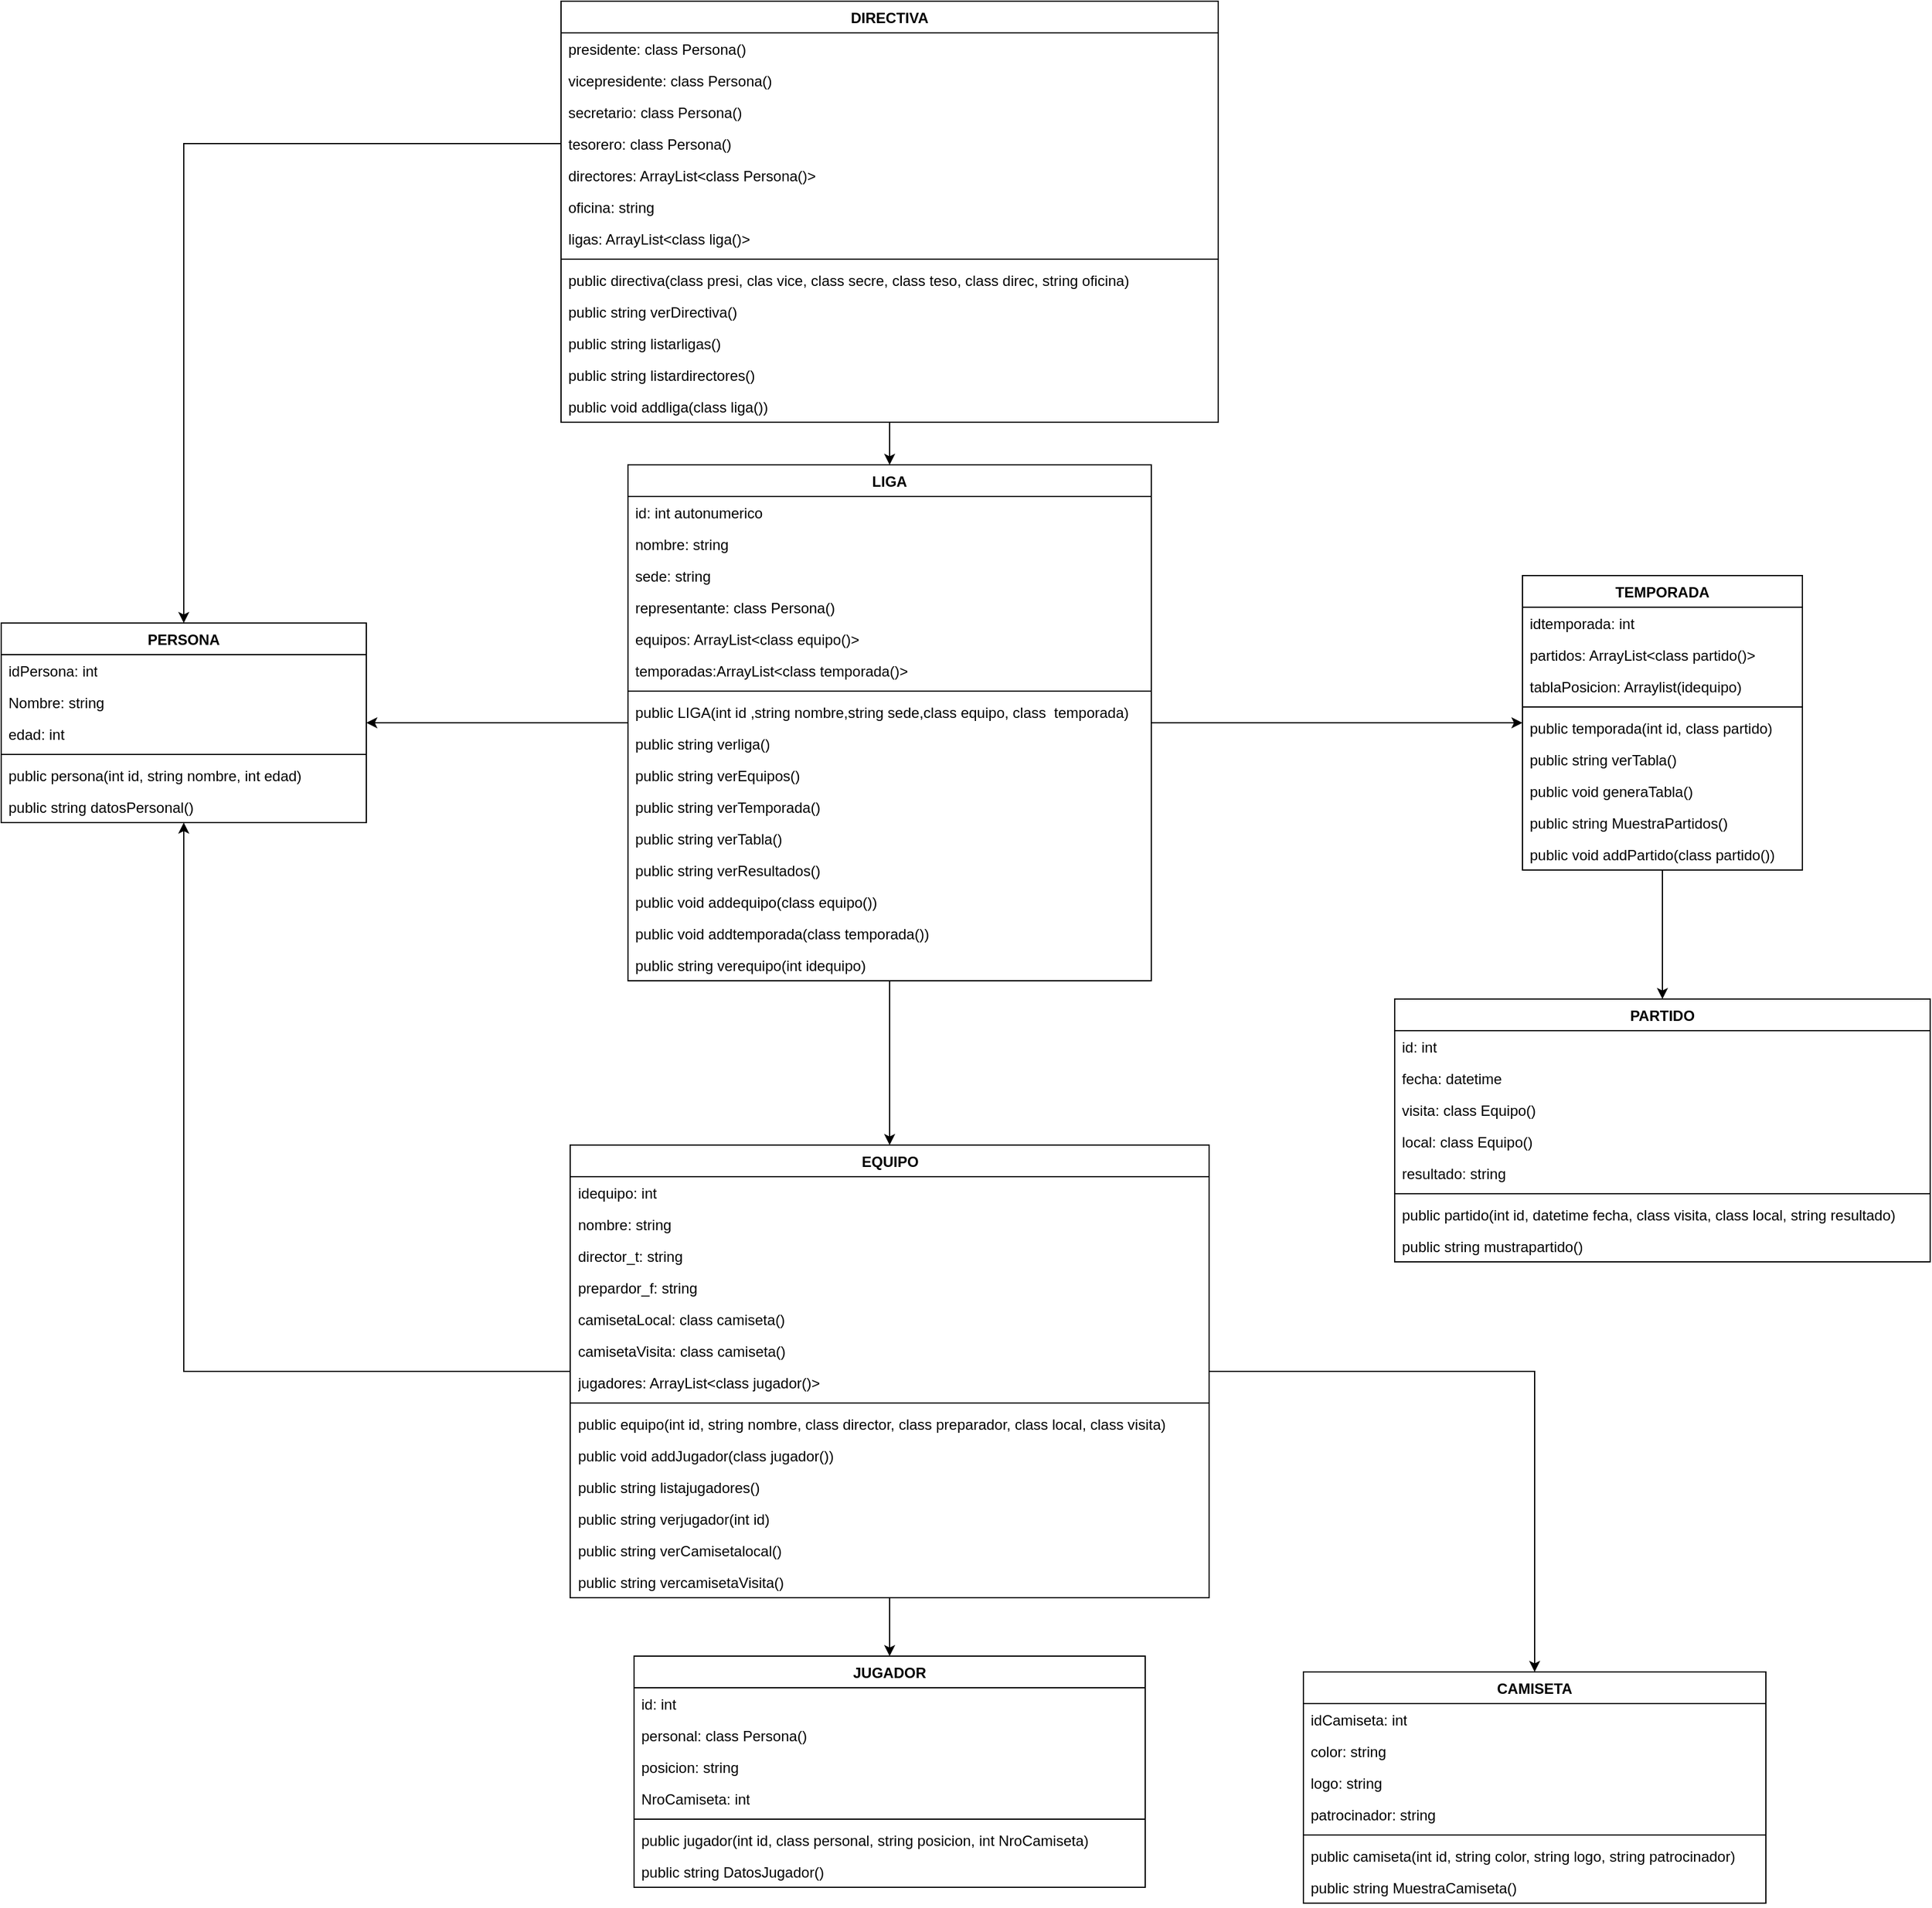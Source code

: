 <mxfile version="21.6.5" type="device">
  <diagram id="C5RBs43oDa-KdzZeNtuy" name="Page-1">
    <mxGraphModel dx="2413" dy="2013" grid="1" gridSize="10" guides="1" tooltips="1" connect="1" arrows="1" fold="1" page="1" pageScale="1" pageWidth="827" pageHeight="1169" math="0" shadow="0">
      <root>
        <mxCell id="WIyWlLk6GJQsqaUBKTNV-0" />
        <mxCell id="WIyWlLk6GJQsqaUBKTNV-1" parent="WIyWlLk6GJQsqaUBKTNV-0" />
        <mxCell id="kteswNH0aKylGy--Jg0I-69" style="edgeStyle=orthogonalEdgeStyle;rounded=0;orthogonalLoop=1;jettySize=auto;html=1;" edge="1" parent="WIyWlLk6GJQsqaUBKTNV-1" source="g4kuk4ZRhJEryeZevEUA-1" target="g4kuk4ZRhJEryeZevEUA-5">
          <mxGeometry relative="1" as="geometry" />
        </mxCell>
        <mxCell id="g4kuk4ZRhJEryeZevEUA-1" value="DIRECTIVA" style="swimlane;fontStyle=1;align=center;verticalAlign=top;childLayout=stackLayout;horizontal=1;startSize=26;horizontalStack=0;resizeParent=1;resizeParentMax=0;resizeLast=0;collapsible=1;marginBottom=0;whiteSpace=wrap;html=1;" parent="WIyWlLk6GJQsqaUBKTNV-1" vertex="1">
          <mxGeometry x="-210" y="-120" width="540" height="346" as="geometry" />
        </mxCell>
        <mxCell id="g4kuk4ZRhJEryeZevEUA-2" value="presidente: class Persona()" style="text;strokeColor=none;fillColor=none;align=left;verticalAlign=top;spacingLeft=4;spacingRight=4;overflow=hidden;rotatable=0;points=[[0,0.5],[1,0.5]];portConstraint=eastwest;whiteSpace=wrap;html=1;" parent="g4kuk4ZRhJEryeZevEUA-1" vertex="1">
          <mxGeometry y="26" width="540" height="26" as="geometry" />
        </mxCell>
        <mxCell id="kteswNH0aKylGy--Jg0I-1" value="vicepresidente: class Persona()" style="text;strokeColor=none;fillColor=none;align=left;verticalAlign=top;spacingLeft=4;spacingRight=4;overflow=hidden;rotatable=0;points=[[0,0.5],[1,0.5]];portConstraint=eastwest;whiteSpace=wrap;html=1;" vertex="1" parent="g4kuk4ZRhJEryeZevEUA-1">
          <mxGeometry y="52" width="540" height="26" as="geometry" />
        </mxCell>
        <mxCell id="kteswNH0aKylGy--Jg0I-2" value="secretario: class Persona()" style="text;strokeColor=none;fillColor=none;align=left;verticalAlign=top;spacingLeft=4;spacingRight=4;overflow=hidden;rotatable=0;points=[[0,0.5],[1,0.5]];portConstraint=eastwest;whiteSpace=wrap;html=1;" vertex="1" parent="g4kuk4ZRhJEryeZevEUA-1">
          <mxGeometry y="78" width="540" height="26" as="geometry" />
        </mxCell>
        <mxCell id="kteswNH0aKylGy--Jg0I-3" value="tesorero: class Persona()" style="text;strokeColor=none;fillColor=none;align=left;verticalAlign=top;spacingLeft=4;spacingRight=4;overflow=hidden;rotatable=0;points=[[0,0.5],[1,0.5]];portConstraint=eastwest;whiteSpace=wrap;html=1;" vertex="1" parent="g4kuk4ZRhJEryeZevEUA-1">
          <mxGeometry y="104" width="540" height="26" as="geometry" />
        </mxCell>
        <mxCell id="kteswNH0aKylGy--Jg0I-4" value="directores: ArrayList&amp;lt;class Persona()&amp;gt;" style="text;strokeColor=none;fillColor=none;align=left;verticalAlign=top;spacingLeft=4;spacingRight=4;overflow=hidden;rotatable=0;points=[[0,0.5],[1,0.5]];portConstraint=eastwest;whiteSpace=wrap;html=1;" vertex="1" parent="g4kuk4ZRhJEryeZevEUA-1">
          <mxGeometry y="130" width="540" height="26" as="geometry" />
        </mxCell>
        <mxCell id="kteswNH0aKylGy--Jg0I-5" value="oficina: string" style="text;strokeColor=none;fillColor=none;align=left;verticalAlign=top;spacingLeft=4;spacingRight=4;overflow=hidden;rotatable=0;points=[[0,0.5],[1,0.5]];portConstraint=eastwest;whiteSpace=wrap;html=1;" vertex="1" parent="g4kuk4ZRhJEryeZevEUA-1">
          <mxGeometry y="156" width="540" height="26" as="geometry" />
        </mxCell>
        <mxCell id="kteswNH0aKylGy--Jg0I-68" value="ligas: ArrayList&amp;lt;class liga()&amp;gt;" style="text;strokeColor=none;fillColor=none;align=left;verticalAlign=top;spacingLeft=4;spacingRight=4;overflow=hidden;rotatable=0;points=[[0,0.5],[1,0.5]];portConstraint=eastwest;whiteSpace=wrap;html=1;" vertex="1" parent="g4kuk4ZRhJEryeZevEUA-1">
          <mxGeometry y="182" width="540" height="26" as="geometry" />
        </mxCell>
        <mxCell id="g4kuk4ZRhJEryeZevEUA-3" value="" style="line;strokeWidth=1;fillColor=none;align=left;verticalAlign=middle;spacingTop=-1;spacingLeft=3;spacingRight=3;rotatable=0;labelPosition=right;points=[];portConstraint=eastwest;strokeColor=inherit;" parent="g4kuk4ZRhJEryeZevEUA-1" vertex="1">
          <mxGeometry y="208" width="540" height="8" as="geometry" />
        </mxCell>
        <mxCell id="g4kuk4ZRhJEryeZevEUA-4" value="public directiva(class presi, clas vice, class secre, class teso, class direc, string oficina)" style="text;strokeColor=none;fillColor=none;align=left;verticalAlign=top;spacingLeft=4;spacingRight=4;overflow=hidden;rotatable=0;points=[[0,0.5],[1,0.5]];portConstraint=eastwest;whiteSpace=wrap;html=1;" parent="g4kuk4ZRhJEryeZevEUA-1" vertex="1">
          <mxGeometry y="216" width="540" height="26" as="geometry" />
        </mxCell>
        <mxCell id="kteswNH0aKylGy--Jg0I-80" value="public string verDirectiva()" style="text;strokeColor=none;fillColor=none;align=left;verticalAlign=top;spacingLeft=4;spacingRight=4;overflow=hidden;rotatable=0;points=[[0,0.5],[1,0.5]];portConstraint=eastwest;whiteSpace=wrap;html=1;" vertex="1" parent="g4kuk4ZRhJEryeZevEUA-1">
          <mxGeometry y="242" width="540" height="26" as="geometry" />
        </mxCell>
        <mxCell id="kteswNH0aKylGy--Jg0I-81" value="public string listarligas()" style="text;strokeColor=none;fillColor=none;align=left;verticalAlign=top;spacingLeft=4;spacingRight=4;overflow=hidden;rotatable=0;points=[[0,0.5],[1,0.5]];portConstraint=eastwest;whiteSpace=wrap;html=1;" vertex="1" parent="g4kuk4ZRhJEryeZevEUA-1">
          <mxGeometry y="268" width="540" height="26" as="geometry" />
        </mxCell>
        <mxCell id="kteswNH0aKylGy--Jg0I-82" value="public string listardirectores()" style="text;strokeColor=none;fillColor=none;align=left;verticalAlign=top;spacingLeft=4;spacingRight=4;overflow=hidden;rotatable=0;points=[[0,0.5],[1,0.5]];portConstraint=eastwest;whiteSpace=wrap;html=1;" vertex="1" parent="g4kuk4ZRhJEryeZevEUA-1">
          <mxGeometry y="294" width="540" height="26" as="geometry" />
        </mxCell>
        <mxCell id="kteswNH0aKylGy--Jg0I-83" value="public void addliga(class liga())" style="text;strokeColor=none;fillColor=none;align=left;verticalAlign=top;spacingLeft=4;spacingRight=4;overflow=hidden;rotatable=0;points=[[0,0.5],[1,0.5]];portConstraint=eastwest;whiteSpace=wrap;html=1;" vertex="1" parent="g4kuk4ZRhJEryeZevEUA-1">
          <mxGeometry y="320" width="540" height="26" as="geometry" />
        </mxCell>
        <mxCell id="kteswNH0aKylGy--Jg0I-70" style="edgeStyle=orthogonalEdgeStyle;rounded=0;orthogonalLoop=1;jettySize=auto;html=1;" edge="1" parent="WIyWlLk6GJQsqaUBKTNV-1" source="g4kuk4ZRhJEryeZevEUA-5" target="kteswNH0aKylGy--Jg0I-15">
          <mxGeometry relative="1" as="geometry" />
        </mxCell>
        <mxCell id="kteswNH0aKylGy--Jg0I-72" style="edgeStyle=orthogonalEdgeStyle;rounded=0;orthogonalLoop=1;jettySize=auto;html=1;" edge="1" parent="WIyWlLk6GJQsqaUBKTNV-1" source="g4kuk4ZRhJEryeZevEUA-5" target="kteswNH0aKylGy--Jg0I-6">
          <mxGeometry relative="1" as="geometry" />
        </mxCell>
        <mxCell id="kteswNH0aKylGy--Jg0I-74" style="edgeStyle=orthogonalEdgeStyle;rounded=0;orthogonalLoop=1;jettySize=auto;html=1;" edge="1" parent="WIyWlLk6GJQsqaUBKTNV-1" source="g4kuk4ZRhJEryeZevEUA-5" target="kteswNH0aKylGy--Jg0I-30">
          <mxGeometry relative="1" as="geometry" />
        </mxCell>
        <mxCell id="g4kuk4ZRhJEryeZevEUA-5" value="LIGA" style="swimlane;fontStyle=1;align=center;verticalAlign=top;childLayout=stackLayout;horizontal=1;startSize=26;horizontalStack=0;resizeParent=1;resizeParentMax=0;resizeLast=0;collapsible=1;marginBottom=0;whiteSpace=wrap;html=1;" parent="WIyWlLk6GJQsqaUBKTNV-1" vertex="1">
          <mxGeometry x="-155" y="261" width="430" height="424" as="geometry" />
        </mxCell>
        <mxCell id="g4kuk4ZRhJEryeZevEUA-6" value="id: int autonumerico" style="text;strokeColor=none;fillColor=none;align=left;verticalAlign=top;spacingLeft=4;spacingRight=4;overflow=hidden;rotatable=0;points=[[0,0.5],[1,0.5]];portConstraint=eastwest;whiteSpace=wrap;html=1;" parent="g4kuk4ZRhJEryeZevEUA-5" vertex="1">
          <mxGeometry y="26" width="430" height="26" as="geometry" />
        </mxCell>
        <mxCell id="g4kuk4ZRhJEryeZevEUA-9" value="nombre: string" style="text;strokeColor=none;fillColor=none;align=left;verticalAlign=top;spacingLeft=4;spacingRight=4;overflow=hidden;rotatable=0;points=[[0,0.5],[1,0.5]];portConstraint=eastwest;whiteSpace=wrap;html=1;" parent="g4kuk4ZRhJEryeZevEUA-5" vertex="1">
          <mxGeometry y="52" width="430" height="26" as="geometry" />
        </mxCell>
        <mxCell id="g4kuk4ZRhJEryeZevEUA-10" value="sede: string" style="text;strokeColor=none;fillColor=none;align=left;verticalAlign=top;spacingLeft=4;spacingRight=4;overflow=hidden;rotatable=0;points=[[0,0.5],[1,0.5]];portConstraint=eastwest;whiteSpace=wrap;html=1;" parent="g4kuk4ZRhJEryeZevEUA-5" vertex="1">
          <mxGeometry y="78" width="430" height="26" as="geometry" />
        </mxCell>
        <mxCell id="kteswNH0aKylGy--Jg0I-67" value="representante: class Persona()" style="text;strokeColor=none;fillColor=none;align=left;verticalAlign=top;spacingLeft=4;spacingRight=4;overflow=hidden;rotatable=0;points=[[0,0.5],[1,0.5]];portConstraint=eastwest;whiteSpace=wrap;html=1;" vertex="1" parent="g4kuk4ZRhJEryeZevEUA-5">
          <mxGeometry y="104" width="430" height="26" as="geometry" />
        </mxCell>
        <mxCell id="g4kuk4ZRhJEryeZevEUA-12" value="equipos: ArrayList&amp;lt;class equipo()&amp;gt;" style="text;strokeColor=none;fillColor=none;align=left;verticalAlign=top;spacingLeft=4;spacingRight=4;overflow=hidden;rotatable=0;points=[[0,0.5],[1,0.5]];portConstraint=eastwest;whiteSpace=wrap;html=1;" parent="g4kuk4ZRhJEryeZevEUA-5" vertex="1">
          <mxGeometry y="130" width="430" height="26" as="geometry" />
        </mxCell>
        <mxCell id="g4kuk4ZRhJEryeZevEUA-13" value="temporadas:ArrayList&amp;lt;class temporada()&amp;gt;" style="text;strokeColor=none;fillColor=none;align=left;verticalAlign=top;spacingLeft=4;spacingRight=4;overflow=hidden;rotatable=0;points=[[0,0.5],[1,0.5]];portConstraint=eastwest;whiteSpace=wrap;html=1;" parent="g4kuk4ZRhJEryeZevEUA-5" vertex="1">
          <mxGeometry y="156" width="430" height="26" as="geometry" />
        </mxCell>
        <mxCell id="g4kuk4ZRhJEryeZevEUA-7" value="" style="line;strokeWidth=1;fillColor=none;align=left;verticalAlign=middle;spacingTop=-1;spacingLeft=3;spacingRight=3;rotatable=0;labelPosition=right;points=[];portConstraint=eastwest;strokeColor=inherit;" parent="g4kuk4ZRhJEryeZevEUA-5" vertex="1">
          <mxGeometry y="182" width="430" height="8" as="geometry" />
        </mxCell>
        <mxCell id="g4kuk4ZRhJEryeZevEUA-8" value="public LIGA(int id ,string nombre,string sede,class equipo, class&amp;nbsp; temporada)" style="text;strokeColor=none;fillColor=none;align=left;verticalAlign=top;spacingLeft=4;spacingRight=4;overflow=hidden;rotatable=0;points=[[0,0.5],[1,0.5]];portConstraint=eastwest;whiteSpace=wrap;html=1;" parent="g4kuk4ZRhJEryeZevEUA-5" vertex="1">
          <mxGeometry y="190" width="430" height="26" as="geometry" />
        </mxCell>
        <mxCell id="kteswNH0aKylGy--Jg0I-51" value="public string verliga()" style="text;strokeColor=none;fillColor=none;align=left;verticalAlign=top;spacingLeft=4;spacingRight=4;overflow=hidden;rotatable=0;points=[[0,0.5],[1,0.5]];portConstraint=eastwest;whiteSpace=wrap;html=1;" vertex="1" parent="g4kuk4ZRhJEryeZevEUA-5">
          <mxGeometry y="216" width="430" height="26" as="geometry" />
        </mxCell>
        <mxCell id="kteswNH0aKylGy--Jg0I-52" value="public string verEquipos()" style="text;strokeColor=none;fillColor=none;align=left;verticalAlign=top;spacingLeft=4;spacingRight=4;overflow=hidden;rotatable=0;points=[[0,0.5],[1,0.5]];portConstraint=eastwest;whiteSpace=wrap;html=1;" vertex="1" parent="g4kuk4ZRhJEryeZevEUA-5">
          <mxGeometry y="242" width="430" height="26" as="geometry" />
        </mxCell>
        <mxCell id="kteswNH0aKylGy--Jg0I-53" value="public string verTemporada()" style="text;strokeColor=none;fillColor=none;align=left;verticalAlign=top;spacingLeft=4;spacingRight=4;overflow=hidden;rotatable=0;points=[[0,0.5],[1,0.5]];portConstraint=eastwest;whiteSpace=wrap;html=1;" vertex="1" parent="g4kuk4ZRhJEryeZevEUA-5">
          <mxGeometry y="268" width="430" height="26" as="geometry" />
        </mxCell>
        <mxCell id="kteswNH0aKylGy--Jg0I-54" value="public string verTabla()" style="text;strokeColor=none;fillColor=none;align=left;verticalAlign=top;spacingLeft=4;spacingRight=4;overflow=hidden;rotatable=0;points=[[0,0.5],[1,0.5]];portConstraint=eastwest;whiteSpace=wrap;html=1;" vertex="1" parent="g4kuk4ZRhJEryeZevEUA-5">
          <mxGeometry y="294" width="430" height="26" as="geometry" />
        </mxCell>
        <mxCell id="kteswNH0aKylGy--Jg0I-55" value="public string verResultados()" style="text;strokeColor=none;fillColor=none;align=left;verticalAlign=top;spacingLeft=4;spacingRight=4;overflow=hidden;rotatable=0;points=[[0,0.5],[1,0.5]];portConstraint=eastwest;whiteSpace=wrap;html=1;" vertex="1" parent="g4kuk4ZRhJEryeZevEUA-5">
          <mxGeometry y="320" width="430" height="26" as="geometry" />
        </mxCell>
        <mxCell id="kteswNH0aKylGy--Jg0I-84" value="public void addequipo(class equipo())" style="text;strokeColor=none;fillColor=none;align=left;verticalAlign=top;spacingLeft=4;spacingRight=4;overflow=hidden;rotatable=0;points=[[0,0.5],[1,0.5]];portConstraint=eastwest;whiteSpace=wrap;html=1;" vertex="1" parent="g4kuk4ZRhJEryeZevEUA-5">
          <mxGeometry y="346" width="430" height="26" as="geometry" />
        </mxCell>
        <mxCell id="kteswNH0aKylGy--Jg0I-85" value="public void addtemporada(class temporada())" style="text;strokeColor=none;fillColor=none;align=left;verticalAlign=top;spacingLeft=4;spacingRight=4;overflow=hidden;rotatable=0;points=[[0,0.5],[1,0.5]];portConstraint=eastwest;whiteSpace=wrap;html=1;" vertex="1" parent="g4kuk4ZRhJEryeZevEUA-5">
          <mxGeometry y="372" width="430" height="26" as="geometry" />
        </mxCell>
        <mxCell id="kteswNH0aKylGy--Jg0I-86" value="public string verequipo(int idequipo)" style="text;strokeColor=none;fillColor=none;align=left;verticalAlign=top;spacingLeft=4;spacingRight=4;overflow=hidden;rotatable=0;points=[[0,0.5],[1,0.5]];portConstraint=eastwest;whiteSpace=wrap;html=1;" vertex="1" parent="g4kuk4ZRhJEryeZevEUA-5">
          <mxGeometry y="398" width="430" height="26" as="geometry" />
        </mxCell>
        <mxCell id="kteswNH0aKylGy--Jg0I-75" style="edgeStyle=orthogonalEdgeStyle;rounded=0;orthogonalLoop=1;jettySize=auto;html=1;" edge="1" parent="WIyWlLk6GJQsqaUBKTNV-1" source="kteswNH0aKylGy--Jg0I-6" target="kteswNH0aKylGy--Jg0I-30">
          <mxGeometry relative="1" as="geometry" />
        </mxCell>
        <mxCell id="kteswNH0aKylGy--Jg0I-76" style="edgeStyle=orthogonalEdgeStyle;rounded=0;orthogonalLoop=1;jettySize=auto;html=1;" edge="1" parent="WIyWlLk6GJQsqaUBKTNV-1" source="kteswNH0aKylGy--Jg0I-6" target="kteswNH0aKylGy--Jg0I-26">
          <mxGeometry relative="1" as="geometry" />
        </mxCell>
        <mxCell id="kteswNH0aKylGy--Jg0I-77" style="edgeStyle=orthogonalEdgeStyle;rounded=0;orthogonalLoop=1;jettySize=auto;html=1;" edge="1" parent="WIyWlLk6GJQsqaUBKTNV-1" source="kteswNH0aKylGy--Jg0I-6" target="kteswNH0aKylGy--Jg0I-40">
          <mxGeometry relative="1" as="geometry" />
        </mxCell>
        <mxCell id="kteswNH0aKylGy--Jg0I-6" value="EQUIPO" style="swimlane;fontStyle=1;align=center;verticalAlign=top;childLayout=stackLayout;horizontal=1;startSize=26;horizontalStack=0;resizeParent=1;resizeParentMax=0;resizeLast=0;collapsible=1;marginBottom=0;whiteSpace=wrap;html=1;" vertex="1" parent="WIyWlLk6GJQsqaUBKTNV-1">
          <mxGeometry x="-202.5" y="820" width="525" height="372" as="geometry" />
        </mxCell>
        <mxCell id="kteswNH0aKylGy--Jg0I-19" value="idequipo: int" style="text;strokeColor=none;fillColor=none;align=left;verticalAlign=top;spacingLeft=4;spacingRight=4;overflow=hidden;rotatable=0;points=[[0,0.5],[1,0.5]];portConstraint=eastwest;whiteSpace=wrap;html=1;" vertex="1" parent="kteswNH0aKylGy--Jg0I-6">
          <mxGeometry y="26" width="525" height="26" as="geometry" />
        </mxCell>
        <mxCell id="kteswNH0aKylGy--Jg0I-7" value="nombre: string" style="text;strokeColor=none;fillColor=none;align=left;verticalAlign=top;spacingLeft=4;spacingRight=4;overflow=hidden;rotatable=0;points=[[0,0.5],[1,0.5]];portConstraint=eastwest;whiteSpace=wrap;html=1;" vertex="1" parent="kteswNH0aKylGy--Jg0I-6">
          <mxGeometry y="52" width="525" height="26" as="geometry" />
        </mxCell>
        <mxCell id="kteswNH0aKylGy--Jg0I-10" value="director_t: string" style="text;strokeColor=none;fillColor=none;align=left;verticalAlign=top;spacingLeft=4;spacingRight=4;overflow=hidden;rotatable=0;points=[[0,0.5],[1,0.5]];portConstraint=eastwest;whiteSpace=wrap;html=1;" vertex="1" parent="kteswNH0aKylGy--Jg0I-6">
          <mxGeometry y="78" width="525" height="26" as="geometry" />
        </mxCell>
        <mxCell id="kteswNH0aKylGy--Jg0I-11" value="prepardor_f: string" style="text;strokeColor=none;fillColor=none;align=left;verticalAlign=top;spacingLeft=4;spacingRight=4;overflow=hidden;rotatable=0;points=[[0,0.5],[1,0.5]];portConstraint=eastwest;whiteSpace=wrap;html=1;" vertex="1" parent="kteswNH0aKylGy--Jg0I-6">
          <mxGeometry y="104" width="525" height="26" as="geometry" />
        </mxCell>
        <mxCell id="kteswNH0aKylGy--Jg0I-12" value="camisetaLocal: class camiseta()" style="text;strokeColor=none;fillColor=none;align=left;verticalAlign=top;spacingLeft=4;spacingRight=4;overflow=hidden;rotatable=0;points=[[0,0.5],[1,0.5]];portConstraint=eastwest;whiteSpace=wrap;html=1;" vertex="1" parent="kteswNH0aKylGy--Jg0I-6">
          <mxGeometry y="130" width="525" height="26" as="geometry" />
        </mxCell>
        <mxCell id="kteswNH0aKylGy--Jg0I-66" value="camisetaVisita: class camiseta()" style="text;strokeColor=none;fillColor=none;align=left;verticalAlign=top;spacingLeft=4;spacingRight=4;overflow=hidden;rotatable=0;points=[[0,0.5],[1,0.5]];portConstraint=eastwest;whiteSpace=wrap;html=1;" vertex="1" parent="kteswNH0aKylGy--Jg0I-6">
          <mxGeometry y="156" width="525" height="26" as="geometry" />
        </mxCell>
        <mxCell id="kteswNH0aKylGy--Jg0I-14" value="jugadores: ArrayList&amp;lt;class jugador()&amp;gt;" style="text;strokeColor=none;fillColor=none;align=left;verticalAlign=top;spacingLeft=4;spacingRight=4;overflow=hidden;rotatable=0;points=[[0,0.5],[1,0.5]];portConstraint=eastwest;whiteSpace=wrap;html=1;" vertex="1" parent="kteswNH0aKylGy--Jg0I-6">
          <mxGeometry y="182" width="525" height="26" as="geometry" />
        </mxCell>
        <mxCell id="kteswNH0aKylGy--Jg0I-8" value="" style="line;strokeWidth=1;fillColor=none;align=left;verticalAlign=middle;spacingTop=-1;spacingLeft=3;spacingRight=3;rotatable=0;labelPosition=right;points=[];portConstraint=eastwest;strokeColor=inherit;" vertex="1" parent="kteswNH0aKylGy--Jg0I-6">
          <mxGeometry y="208" width="525" height="8" as="geometry" />
        </mxCell>
        <mxCell id="kteswNH0aKylGy--Jg0I-9" value="public equipo(int id, string nombre, class director, class preparador, class local, class visita)" style="text;strokeColor=none;fillColor=none;align=left;verticalAlign=top;spacingLeft=4;spacingRight=4;overflow=hidden;rotatable=0;points=[[0,0.5],[1,0.5]];portConstraint=eastwest;whiteSpace=wrap;html=1;" vertex="1" parent="kteswNH0aKylGy--Jg0I-6">
          <mxGeometry y="216" width="525" height="26" as="geometry" />
        </mxCell>
        <mxCell id="kteswNH0aKylGy--Jg0I-78" value="public void addJugador(class jugador())" style="text;strokeColor=none;fillColor=none;align=left;verticalAlign=top;spacingLeft=4;spacingRight=4;overflow=hidden;rotatable=0;points=[[0,0.5],[1,0.5]];portConstraint=eastwest;whiteSpace=wrap;html=1;" vertex="1" parent="kteswNH0aKylGy--Jg0I-6">
          <mxGeometry y="242" width="525" height="26" as="geometry" />
        </mxCell>
        <mxCell id="kteswNH0aKylGy--Jg0I-79" value="public string listajugadores()" style="text;strokeColor=none;fillColor=none;align=left;verticalAlign=top;spacingLeft=4;spacingRight=4;overflow=hidden;rotatable=0;points=[[0,0.5],[1,0.5]];portConstraint=eastwest;whiteSpace=wrap;html=1;" vertex="1" parent="kteswNH0aKylGy--Jg0I-6">
          <mxGeometry y="268" width="525" height="26" as="geometry" />
        </mxCell>
        <mxCell id="kteswNH0aKylGy--Jg0I-87" value="public string verjugador(int id)" style="text;strokeColor=none;fillColor=none;align=left;verticalAlign=top;spacingLeft=4;spacingRight=4;overflow=hidden;rotatable=0;points=[[0,0.5],[1,0.5]];portConstraint=eastwest;whiteSpace=wrap;html=1;" vertex="1" parent="kteswNH0aKylGy--Jg0I-6">
          <mxGeometry y="294" width="525" height="26" as="geometry" />
        </mxCell>
        <mxCell id="kteswNH0aKylGy--Jg0I-90" value="public string verCamisetalocal()" style="text;strokeColor=none;fillColor=none;align=left;verticalAlign=top;spacingLeft=4;spacingRight=4;overflow=hidden;rotatable=0;points=[[0,0.5],[1,0.5]];portConstraint=eastwest;whiteSpace=wrap;html=1;" vertex="1" parent="kteswNH0aKylGy--Jg0I-6">
          <mxGeometry y="320" width="525" height="26" as="geometry" />
        </mxCell>
        <mxCell id="kteswNH0aKylGy--Jg0I-91" value="public string vercamisetaVisita()" style="text;strokeColor=none;fillColor=none;align=left;verticalAlign=top;spacingLeft=4;spacingRight=4;overflow=hidden;rotatable=0;points=[[0,0.5],[1,0.5]];portConstraint=eastwest;whiteSpace=wrap;html=1;" vertex="1" parent="kteswNH0aKylGy--Jg0I-6">
          <mxGeometry y="346" width="525" height="26" as="geometry" />
        </mxCell>
        <mxCell id="kteswNH0aKylGy--Jg0I-71" style="edgeStyle=orthogonalEdgeStyle;rounded=0;orthogonalLoop=1;jettySize=auto;html=1;" edge="1" parent="WIyWlLk6GJQsqaUBKTNV-1" source="kteswNH0aKylGy--Jg0I-15" target="kteswNH0aKylGy--Jg0I-22">
          <mxGeometry relative="1" as="geometry" />
        </mxCell>
        <mxCell id="kteswNH0aKylGy--Jg0I-15" value="TEMPORADA" style="swimlane;fontStyle=1;align=center;verticalAlign=top;childLayout=stackLayout;horizontal=1;startSize=26;horizontalStack=0;resizeParent=1;resizeParentMax=0;resizeLast=0;collapsible=1;marginBottom=0;whiteSpace=wrap;html=1;" vertex="1" parent="WIyWlLk6GJQsqaUBKTNV-1">
          <mxGeometry x="580" y="352" width="230" height="242" as="geometry" />
        </mxCell>
        <mxCell id="kteswNH0aKylGy--Jg0I-16" value="idtemporada: int" style="text;strokeColor=none;fillColor=none;align=left;verticalAlign=top;spacingLeft=4;spacingRight=4;overflow=hidden;rotatable=0;points=[[0,0.5],[1,0.5]];portConstraint=eastwest;whiteSpace=wrap;html=1;" vertex="1" parent="kteswNH0aKylGy--Jg0I-15">
          <mxGeometry y="26" width="230" height="26" as="geometry" />
        </mxCell>
        <mxCell id="kteswNH0aKylGy--Jg0I-20" value="partidos: ArrayList&amp;lt;class partido()&amp;gt;" style="text;strokeColor=none;fillColor=none;align=left;verticalAlign=top;spacingLeft=4;spacingRight=4;overflow=hidden;rotatable=0;points=[[0,0.5],[1,0.5]];portConstraint=eastwest;whiteSpace=wrap;html=1;" vertex="1" parent="kteswNH0aKylGy--Jg0I-15">
          <mxGeometry y="52" width="230" height="26" as="geometry" />
        </mxCell>
        <mxCell id="kteswNH0aKylGy--Jg0I-21" value="tablaPosicion: Arraylist(idequipo)" style="text;strokeColor=none;fillColor=none;align=left;verticalAlign=top;spacingLeft=4;spacingRight=4;overflow=hidden;rotatable=0;points=[[0,0.5],[1,0.5]];portConstraint=eastwest;whiteSpace=wrap;html=1;" vertex="1" parent="kteswNH0aKylGy--Jg0I-15">
          <mxGeometry y="78" width="230" height="26" as="geometry" />
        </mxCell>
        <mxCell id="kteswNH0aKylGy--Jg0I-17" value="" style="line;strokeWidth=1;fillColor=none;align=left;verticalAlign=middle;spacingTop=-1;spacingLeft=3;spacingRight=3;rotatable=0;labelPosition=right;points=[];portConstraint=eastwest;strokeColor=inherit;" vertex="1" parent="kteswNH0aKylGy--Jg0I-15">
          <mxGeometry y="104" width="230" height="8" as="geometry" />
        </mxCell>
        <mxCell id="kteswNH0aKylGy--Jg0I-62" value="public temporada(int id, class partido)" style="text;strokeColor=none;fillColor=none;align=left;verticalAlign=top;spacingLeft=4;spacingRight=4;overflow=hidden;rotatable=0;points=[[0,0.5],[1,0.5]];portConstraint=eastwest;whiteSpace=wrap;html=1;" vertex="1" parent="kteswNH0aKylGy--Jg0I-15">
          <mxGeometry y="112" width="230" height="26" as="geometry" />
        </mxCell>
        <mxCell id="kteswNH0aKylGy--Jg0I-18" value="public string verTabla()" style="text;strokeColor=none;fillColor=none;align=left;verticalAlign=top;spacingLeft=4;spacingRight=4;overflow=hidden;rotatable=0;points=[[0,0.5],[1,0.5]];portConstraint=eastwest;whiteSpace=wrap;html=1;" vertex="1" parent="kteswNH0aKylGy--Jg0I-15">
          <mxGeometry y="138" width="230" height="26" as="geometry" />
        </mxCell>
        <mxCell id="kteswNH0aKylGy--Jg0I-61" value="public void generaTabla()" style="text;strokeColor=none;fillColor=none;align=left;verticalAlign=top;spacingLeft=4;spacingRight=4;overflow=hidden;rotatable=0;points=[[0,0.5],[1,0.5]];portConstraint=eastwest;whiteSpace=wrap;html=1;" vertex="1" parent="kteswNH0aKylGy--Jg0I-15">
          <mxGeometry y="164" width="230" height="26" as="geometry" />
        </mxCell>
        <mxCell id="kteswNH0aKylGy--Jg0I-93" value="public string MuestraPartidos()" style="text;strokeColor=none;fillColor=none;align=left;verticalAlign=top;spacingLeft=4;spacingRight=4;overflow=hidden;rotatable=0;points=[[0,0.5],[1,0.5]];portConstraint=eastwest;whiteSpace=wrap;html=1;" vertex="1" parent="kteswNH0aKylGy--Jg0I-15">
          <mxGeometry y="190" width="230" height="26" as="geometry" />
        </mxCell>
        <mxCell id="kteswNH0aKylGy--Jg0I-94" value="public void addPartido(class partido())" style="text;strokeColor=none;fillColor=none;align=left;verticalAlign=top;spacingLeft=4;spacingRight=4;overflow=hidden;rotatable=0;points=[[0,0.5],[1,0.5]];portConstraint=eastwest;whiteSpace=wrap;html=1;" vertex="1" parent="kteswNH0aKylGy--Jg0I-15">
          <mxGeometry y="216" width="230" height="26" as="geometry" />
        </mxCell>
        <mxCell id="kteswNH0aKylGy--Jg0I-22" value="PARTIDO" style="swimlane;fontStyle=1;align=center;verticalAlign=top;childLayout=stackLayout;horizontal=1;startSize=26;horizontalStack=0;resizeParent=1;resizeParentMax=0;resizeLast=0;collapsible=1;marginBottom=0;whiteSpace=wrap;html=1;" vertex="1" parent="WIyWlLk6GJQsqaUBKTNV-1">
          <mxGeometry x="475" y="700" width="440" height="216" as="geometry" />
        </mxCell>
        <mxCell id="kteswNH0aKylGy--Jg0I-23" value="id: int" style="text;strokeColor=none;fillColor=none;align=left;verticalAlign=top;spacingLeft=4;spacingRight=4;overflow=hidden;rotatable=0;points=[[0,0.5],[1,0.5]];portConstraint=eastwest;whiteSpace=wrap;html=1;" vertex="1" parent="kteswNH0aKylGy--Jg0I-22">
          <mxGeometry y="26" width="440" height="26" as="geometry" />
        </mxCell>
        <mxCell id="kteswNH0aKylGy--Jg0I-47" value="fecha: datetime" style="text;strokeColor=none;fillColor=none;align=left;verticalAlign=top;spacingLeft=4;spacingRight=4;overflow=hidden;rotatable=0;points=[[0,0.5],[1,0.5]];portConstraint=eastwest;whiteSpace=wrap;html=1;" vertex="1" parent="kteswNH0aKylGy--Jg0I-22">
          <mxGeometry y="52" width="440" height="26" as="geometry" />
        </mxCell>
        <mxCell id="kteswNH0aKylGy--Jg0I-48" value="visita: class Equipo()" style="text;strokeColor=none;fillColor=none;align=left;verticalAlign=top;spacingLeft=4;spacingRight=4;overflow=hidden;rotatable=0;points=[[0,0.5],[1,0.5]];portConstraint=eastwest;whiteSpace=wrap;html=1;" vertex="1" parent="kteswNH0aKylGy--Jg0I-22">
          <mxGeometry y="78" width="440" height="26" as="geometry" />
        </mxCell>
        <mxCell id="kteswNH0aKylGy--Jg0I-49" value="local: class Equipo()" style="text;strokeColor=none;fillColor=none;align=left;verticalAlign=top;spacingLeft=4;spacingRight=4;overflow=hidden;rotatable=0;points=[[0,0.5],[1,0.5]];portConstraint=eastwest;whiteSpace=wrap;html=1;" vertex="1" parent="kteswNH0aKylGy--Jg0I-22">
          <mxGeometry y="104" width="440" height="26" as="geometry" />
        </mxCell>
        <mxCell id="kteswNH0aKylGy--Jg0I-50" value="resultado: string" style="text;strokeColor=none;fillColor=none;align=left;verticalAlign=top;spacingLeft=4;spacingRight=4;overflow=hidden;rotatable=0;points=[[0,0.5],[1,0.5]];portConstraint=eastwest;whiteSpace=wrap;html=1;" vertex="1" parent="kteswNH0aKylGy--Jg0I-22">
          <mxGeometry y="130" width="440" height="26" as="geometry" />
        </mxCell>
        <mxCell id="kteswNH0aKylGy--Jg0I-24" value="" style="line;strokeWidth=1;fillColor=none;align=left;verticalAlign=middle;spacingTop=-1;spacingLeft=3;spacingRight=3;rotatable=0;labelPosition=right;points=[];portConstraint=eastwest;strokeColor=inherit;" vertex="1" parent="kteswNH0aKylGy--Jg0I-22">
          <mxGeometry y="156" width="440" height="8" as="geometry" />
        </mxCell>
        <mxCell id="kteswNH0aKylGy--Jg0I-25" value="public partido(int id, datetime fecha, class visita, class local, string resultado)" style="text;strokeColor=none;fillColor=none;align=left;verticalAlign=top;spacingLeft=4;spacingRight=4;overflow=hidden;rotatable=0;points=[[0,0.5],[1,0.5]];portConstraint=eastwest;whiteSpace=wrap;html=1;" vertex="1" parent="kteswNH0aKylGy--Jg0I-22">
          <mxGeometry y="164" width="440" height="26" as="geometry" />
        </mxCell>
        <mxCell id="kteswNH0aKylGy--Jg0I-92" value="public string mustrapartido()" style="text;strokeColor=none;fillColor=none;align=left;verticalAlign=top;spacingLeft=4;spacingRight=4;overflow=hidden;rotatable=0;points=[[0,0.5],[1,0.5]];portConstraint=eastwest;whiteSpace=wrap;html=1;" vertex="1" parent="kteswNH0aKylGy--Jg0I-22">
          <mxGeometry y="190" width="440" height="26" as="geometry" />
        </mxCell>
        <mxCell id="kteswNH0aKylGy--Jg0I-26" value="CAMISETA" style="swimlane;fontStyle=1;align=center;verticalAlign=top;childLayout=stackLayout;horizontal=1;startSize=26;horizontalStack=0;resizeParent=1;resizeParentMax=0;resizeLast=0;collapsible=1;marginBottom=0;whiteSpace=wrap;html=1;" vertex="1" parent="WIyWlLk6GJQsqaUBKTNV-1">
          <mxGeometry x="400" y="1253" width="380" height="190" as="geometry" />
        </mxCell>
        <mxCell id="kteswNH0aKylGy--Jg0I-27" value="idCamiseta: int" style="text;strokeColor=none;fillColor=none;align=left;verticalAlign=top;spacingLeft=4;spacingRight=4;overflow=hidden;rotatable=0;points=[[0,0.5],[1,0.5]];portConstraint=eastwest;whiteSpace=wrap;html=1;" vertex="1" parent="kteswNH0aKylGy--Jg0I-26">
          <mxGeometry y="26" width="380" height="26" as="geometry" />
        </mxCell>
        <mxCell id="kteswNH0aKylGy--Jg0I-37" value="color: string" style="text;strokeColor=none;fillColor=none;align=left;verticalAlign=top;spacingLeft=4;spacingRight=4;overflow=hidden;rotatable=0;points=[[0,0.5],[1,0.5]];portConstraint=eastwest;whiteSpace=wrap;html=1;" vertex="1" parent="kteswNH0aKylGy--Jg0I-26">
          <mxGeometry y="52" width="380" height="26" as="geometry" />
        </mxCell>
        <mxCell id="kteswNH0aKylGy--Jg0I-38" value="logo: string" style="text;strokeColor=none;fillColor=none;align=left;verticalAlign=top;spacingLeft=4;spacingRight=4;overflow=hidden;rotatable=0;points=[[0,0.5],[1,0.5]];portConstraint=eastwest;whiteSpace=wrap;html=1;" vertex="1" parent="kteswNH0aKylGy--Jg0I-26">
          <mxGeometry y="78" width="380" height="26" as="geometry" />
        </mxCell>
        <mxCell id="kteswNH0aKylGy--Jg0I-39" value="patrocinador: string" style="text;strokeColor=none;fillColor=none;align=left;verticalAlign=top;spacingLeft=4;spacingRight=4;overflow=hidden;rotatable=0;points=[[0,0.5],[1,0.5]];portConstraint=eastwest;whiteSpace=wrap;html=1;" vertex="1" parent="kteswNH0aKylGy--Jg0I-26">
          <mxGeometry y="104" width="380" height="26" as="geometry" />
        </mxCell>
        <mxCell id="kteswNH0aKylGy--Jg0I-28" value="" style="line;strokeWidth=1;fillColor=none;align=left;verticalAlign=middle;spacingTop=-1;spacingLeft=3;spacingRight=3;rotatable=0;labelPosition=right;points=[];portConstraint=eastwest;strokeColor=inherit;" vertex="1" parent="kteswNH0aKylGy--Jg0I-26">
          <mxGeometry y="130" width="380" height="8" as="geometry" />
        </mxCell>
        <mxCell id="kteswNH0aKylGy--Jg0I-29" value="public camiseta(int id, string color, string logo, string patrocinador)" style="text;strokeColor=none;fillColor=none;align=left;verticalAlign=top;spacingLeft=4;spacingRight=4;overflow=hidden;rotatable=0;points=[[0,0.5],[1,0.5]];portConstraint=eastwest;whiteSpace=wrap;html=1;" vertex="1" parent="kteswNH0aKylGy--Jg0I-26">
          <mxGeometry y="138" width="380" height="26" as="geometry" />
        </mxCell>
        <mxCell id="kteswNH0aKylGy--Jg0I-88" value="public string MuestraCamiseta()" style="text;strokeColor=none;fillColor=none;align=left;verticalAlign=top;spacingLeft=4;spacingRight=4;overflow=hidden;rotatable=0;points=[[0,0.5],[1,0.5]];portConstraint=eastwest;whiteSpace=wrap;html=1;" vertex="1" parent="kteswNH0aKylGy--Jg0I-26">
          <mxGeometry y="164" width="380" height="26" as="geometry" />
        </mxCell>
        <mxCell id="kteswNH0aKylGy--Jg0I-30" value="PERSONA" style="swimlane;fontStyle=1;align=center;verticalAlign=top;childLayout=stackLayout;horizontal=1;startSize=26;horizontalStack=0;resizeParent=1;resizeParentMax=0;resizeLast=0;collapsible=1;marginBottom=0;whiteSpace=wrap;html=1;" vertex="1" parent="WIyWlLk6GJQsqaUBKTNV-1">
          <mxGeometry x="-670" y="391" width="300" height="164" as="geometry" />
        </mxCell>
        <mxCell id="kteswNH0aKylGy--Jg0I-31" value="idPersona: int" style="text;strokeColor=none;fillColor=none;align=left;verticalAlign=top;spacingLeft=4;spacingRight=4;overflow=hidden;rotatable=0;points=[[0,0.5],[1,0.5]];portConstraint=eastwest;whiteSpace=wrap;html=1;" vertex="1" parent="kteswNH0aKylGy--Jg0I-30">
          <mxGeometry y="26" width="300" height="26" as="geometry" />
        </mxCell>
        <mxCell id="kteswNH0aKylGy--Jg0I-34" value="Nombre: string" style="text;strokeColor=none;fillColor=none;align=left;verticalAlign=top;spacingLeft=4;spacingRight=4;overflow=hidden;rotatable=0;points=[[0,0.5],[1,0.5]];portConstraint=eastwest;whiteSpace=wrap;html=1;" vertex="1" parent="kteswNH0aKylGy--Jg0I-30">
          <mxGeometry y="52" width="300" height="26" as="geometry" />
        </mxCell>
        <mxCell id="kteswNH0aKylGy--Jg0I-35" value="edad: int" style="text;strokeColor=none;fillColor=none;align=left;verticalAlign=top;spacingLeft=4;spacingRight=4;overflow=hidden;rotatable=0;points=[[0,0.5],[1,0.5]];portConstraint=eastwest;whiteSpace=wrap;html=1;" vertex="1" parent="kteswNH0aKylGy--Jg0I-30">
          <mxGeometry y="78" width="300" height="26" as="geometry" />
        </mxCell>
        <mxCell id="kteswNH0aKylGy--Jg0I-32" value="" style="line;strokeWidth=1;fillColor=none;align=left;verticalAlign=middle;spacingTop=-1;spacingLeft=3;spacingRight=3;rotatable=0;labelPosition=right;points=[];portConstraint=eastwest;strokeColor=inherit;" vertex="1" parent="kteswNH0aKylGy--Jg0I-30">
          <mxGeometry y="104" width="300" height="8" as="geometry" />
        </mxCell>
        <mxCell id="kteswNH0aKylGy--Jg0I-33" value="public persona(int id, string nombre, int edad)" style="text;strokeColor=none;fillColor=none;align=left;verticalAlign=top;spacingLeft=4;spacingRight=4;overflow=hidden;rotatable=0;points=[[0,0.5],[1,0.5]];portConstraint=eastwest;whiteSpace=wrap;html=1;" vertex="1" parent="kteswNH0aKylGy--Jg0I-30">
          <mxGeometry y="112" width="300" height="26" as="geometry" />
        </mxCell>
        <mxCell id="kteswNH0aKylGy--Jg0I-57" value="public string datosPersonal()" style="text;strokeColor=none;fillColor=none;align=left;verticalAlign=top;spacingLeft=4;spacingRight=4;overflow=hidden;rotatable=0;points=[[0,0.5],[1,0.5]];portConstraint=eastwest;whiteSpace=wrap;html=1;" vertex="1" parent="kteswNH0aKylGy--Jg0I-30">
          <mxGeometry y="138" width="300" height="26" as="geometry" />
        </mxCell>
        <mxCell id="kteswNH0aKylGy--Jg0I-40" value="JUGADOR" style="swimlane;fontStyle=1;align=center;verticalAlign=top;childLayout=stackLayout;horizontal=1;startSize=26;horizontalStack=0;resizeParent=1;resizeParentMax=0;resizeLast=0;collapsible=1;marginBottom=0;whiteSpace=wrap;html=1;" vertex="1" parent="WIyWlLk6GJQsqaUBKTNV-1">
          <mxGeometry x="-150" y="1240" width="420" height="190" as="geometry" />
        </mxCell>
        <mxCell id="kteswNH0aKylGy--Jg0I-41" value="id: int" style="text;strokeColor=none;fillColor=none;align=left;verticalAlign=top;spacingLeft=4;spacingRight=4;overflow=hidden;rotatable=0;points=[[0,0.5],[1,0.5]];portConstraint=eastwest;whiteSpace=wrap;html=1;" vertex="1" parent="kteswNH0aKylGy--Jg0I-40">
          <mxGeometry y="26" width="420" height="26" as="geometry" />
        </mxCell>
        <mxCell id="kteswNH0aKylGy--Jg0I-44" value="personal: class Persona()" style="text;strokeColor=none;fillColor=none;align=left;verticalAlign=top;spacingLeft=4;spacingRight=4;overflow=hidden;rotatable=0;points=[[0,0.5],[1,0.5]];portConstraint=eastwest;whiteSpace=wrap;html=1;" vertex="1" parent="kteswNH0aKylGy--Jg0I-40">
          <mxGeometry y="52" width="420" height="26" as="geometry" />
        </mxCell>
        <mxCell id="kteswNH0aKylGy--Jg0I-45" value="posicion: string" style="text;strokeColor=none;fillColor=none;align=left;verticalAlign=top;spacingLeft=4;spacingRight=4;overflow=hidden;rotatable=0;points=[[0,0.5],[1,0.5]];portConstraint=eastwest;whiteSpace=wrap;html=1;" vertex="1" parent="kteswNH0aKylGy--Jg0I-40">
          <mxGeometry y="78" width="420" height="26" as="geometry" />
        </mxCell>
        <mxCell id="kteswNH0aKylGy--Jg0I-46" value="NroCamiseta: int" style="text;strokeColor=none;fillColor=none;align=left;verticalAlign=top;spacingLeft=4;spacingRight=4;overflow=hidden;rotatable=0;points=[[0,0.5],[1,0.5]];portConstraint=eastwest;whiteSpace=wrap;html=1;" vertex="1" parent="kteswNH0aKylGy--Jg0I-40">
          <mxGeometry y="104" width="420" height="26" as="geometry" />
        </mxCell>
        <mxCell id="kteswNH0aKylGy--Jg0I-42" value="" style="line;strokeWidth=1;fillColor=none;align=left;verticalAlign=middle;spacingTop=-1;spacingLeft=3;spacingRight=3;rotatable=0;labelPosition=right;points=[];portConstraint=eastwest;strokeColor=inherit;" vertex="1" parent="kteswNH0aKylGy--Jg0I-40">
          <mxGeometry y="130" width="420" height="8" as="geometry" />
        </mxCell>
        <mxCell id="kteswNH0aKylGy--Jg0I-43" value="public jugador(int id, class personal, string posicion, int NroCamiseta)" style="text;strokeColor=none;fillColor=none;align=left;verticalAlign=top;spacingLeft=4;spacingRight=4;overflow=hidden;rotatable=0;points=[[0,0.5],[1,0.5]];portConstraint=eastwest;whiteSpace=wrap;html=1;" vertex="1" parent="kteswNH0aKylGy--Jg0I-40">
          <mxGeometry y="138" width="420" height="26" as="geometry" />
        </mxCell>
        <mxCell id="kteswNH0aKylGy--Jg0I-64" value="public string DatosJugador()" style="text;strokeColor=none;fillColor=none;align=left;verticalAlign=top;spacingLeft=4;spacingRight=4;overflow=hidden;rotatable=0;points=[[0,0.5],[1,0.5]];portConstraint=eastwest;whiteSpace=wrap;html=1;" vertex="1" parent="kteswNH0aKylGy--Jg0I-40">
          <mxGeometry y="164" width="420" height="26" as="geometry" />
        </mxCell>
        <mxCell id="kteswNH0aKylGy--Jg0I-73" style="edgeStyle=orthogonalEdgeStyle;rounded=0;orthogonalLoop=1;jettySize=auto;html=1;" edge="1" parent="WIyWlLk6GJQsqaUBKTNV-1" source="kteswNH0aKylGy--Jg0I-3" target="kteswNH0aKylGy--Jg0I-30">
          <mxGeometry relative="1" as="geometry" />
        </mxCell>
      </root>
    </mxGraphModel>
  </diagram>
</mxfile>
